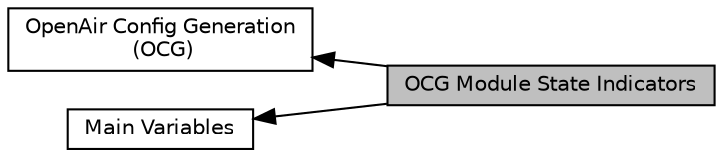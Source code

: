 digraph "OCG Module State Indicators"
{
  edge [fontname="Helvetica",fontsize="10",labelfontname="Helvetica",labelfontsize="10"];
  node [fontname="Helvetica",fontsize="10",shape=box];
  rankdir=LR;
  Node1 [label="OCG Module State Indicators",height=0.2,width=0.4,color="black", fillcolor="grey75", style="filled", fontcolor="black",tooltip="Indicate whether a module has processed successfully."];
  Node2 [label="OpenAir Config Generation\l (OCG)",height=0.2,width=0.4,color="black", fillcolor="white", style="filled",URL="$group____OCG.html",tooltip=" "];
  Node3 [label="Main Variables",height=0.2,width=0.4,color="black", fillcolor="white", style="filled",URL="$group____main__val.html",tooltip="Variables used by the main function."];
  Node2->Node1 [shape=plaintext, dir="back", style="solid"];
  Node3->Node1 [shape=plaintext, dir="back", style="solid"];
}
